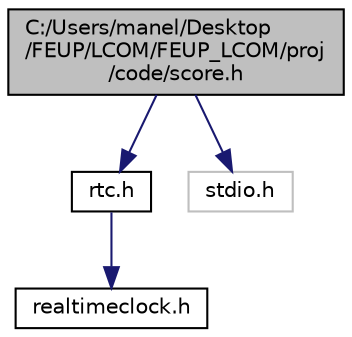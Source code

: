 digraph "C:/Users/manel/Desktop/FEUP/LCOM/FEUP_LCOM/proj/code/score.h"
{
 // INTERACTIVE_SVG=YES
 // LATEX_PDF_SIZE
  bgcolor="transparent";
  edge [fontname="Helvetica",fontsize="10",labelfontname="Helvetica",labelfontsize="10"];
  node [fontname="Helvetica",fontsize="10",shape=record];
  Node0 [label="C:/Users/manel/Desktop\l/FEUP/LCOM/FEUP_LCOM/proj\l/code/score.h",height=0.2,width=0.4,color="black", fillcolor="grey75", style="filled", fontcolor="black",tooltip=" "];
  Node0 -> Node1 [color="midnightblue",fontsize="10",style="solid",fontname="Helvetica"];
  Node1 [label="rtc.h",height=0.2,width=0.4,color="black",URL="$rtc_8h.html",tooltip=" "];
  Node1 -> Node2 [color="midnightblue",fontsize="10",style="solid",fontname="Helvetica"];
  Node2 [label="realtimeclock.h",height=0.2,width=0.4,color="black",URL="$realtimeclock_8h.html",tooltip=" "];
  Node0 -> Node3 [color="midnightblue",fontsize="10",style="solid",fontname="Helvetica"];
  Node3 [label="stdio.h",height=0.2,width=0.4,color="grey75",tooltip=" "];
}
